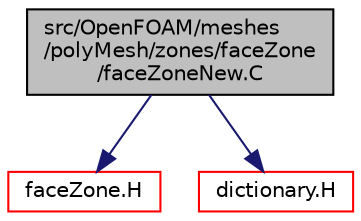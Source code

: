 digraph "src/OpenFOAM/meshes/polyMesh/zones/faceZone/faceZoneNew.C"
{
  bgcolor="transparent";
  edge [fontname="Helvetica",fontsize="10",labelfontname="Helvetica",labelfontsize="10"];
  node [fontname="Helvetica",fontsize="10",shape=record];
  Node0 [label="src/OpenFOAM/meshes\l/polyMesh/zones/faceZone\l/faceZoneNew.C",height=0.2,width=0.4,color="black", fillcolor="grey75", style="filled", fontcolor="black"];
  Node0 -> Node1 [color="midnightblue",fontsize="10",style="solid",fontname="Helvetica"];
  Node1 [label="faceZone.H",height=0.2,width=0.4,color="red",URL="$a12557.html"];
  Node0 -> Node69 [color="midnightblue",fontsize="10",style="solid",fontname="Helvetica"];
  Node69 [label="dictionary.H",height=0.2,width=0.4,color="red",URL="$a09506.html"];
}
